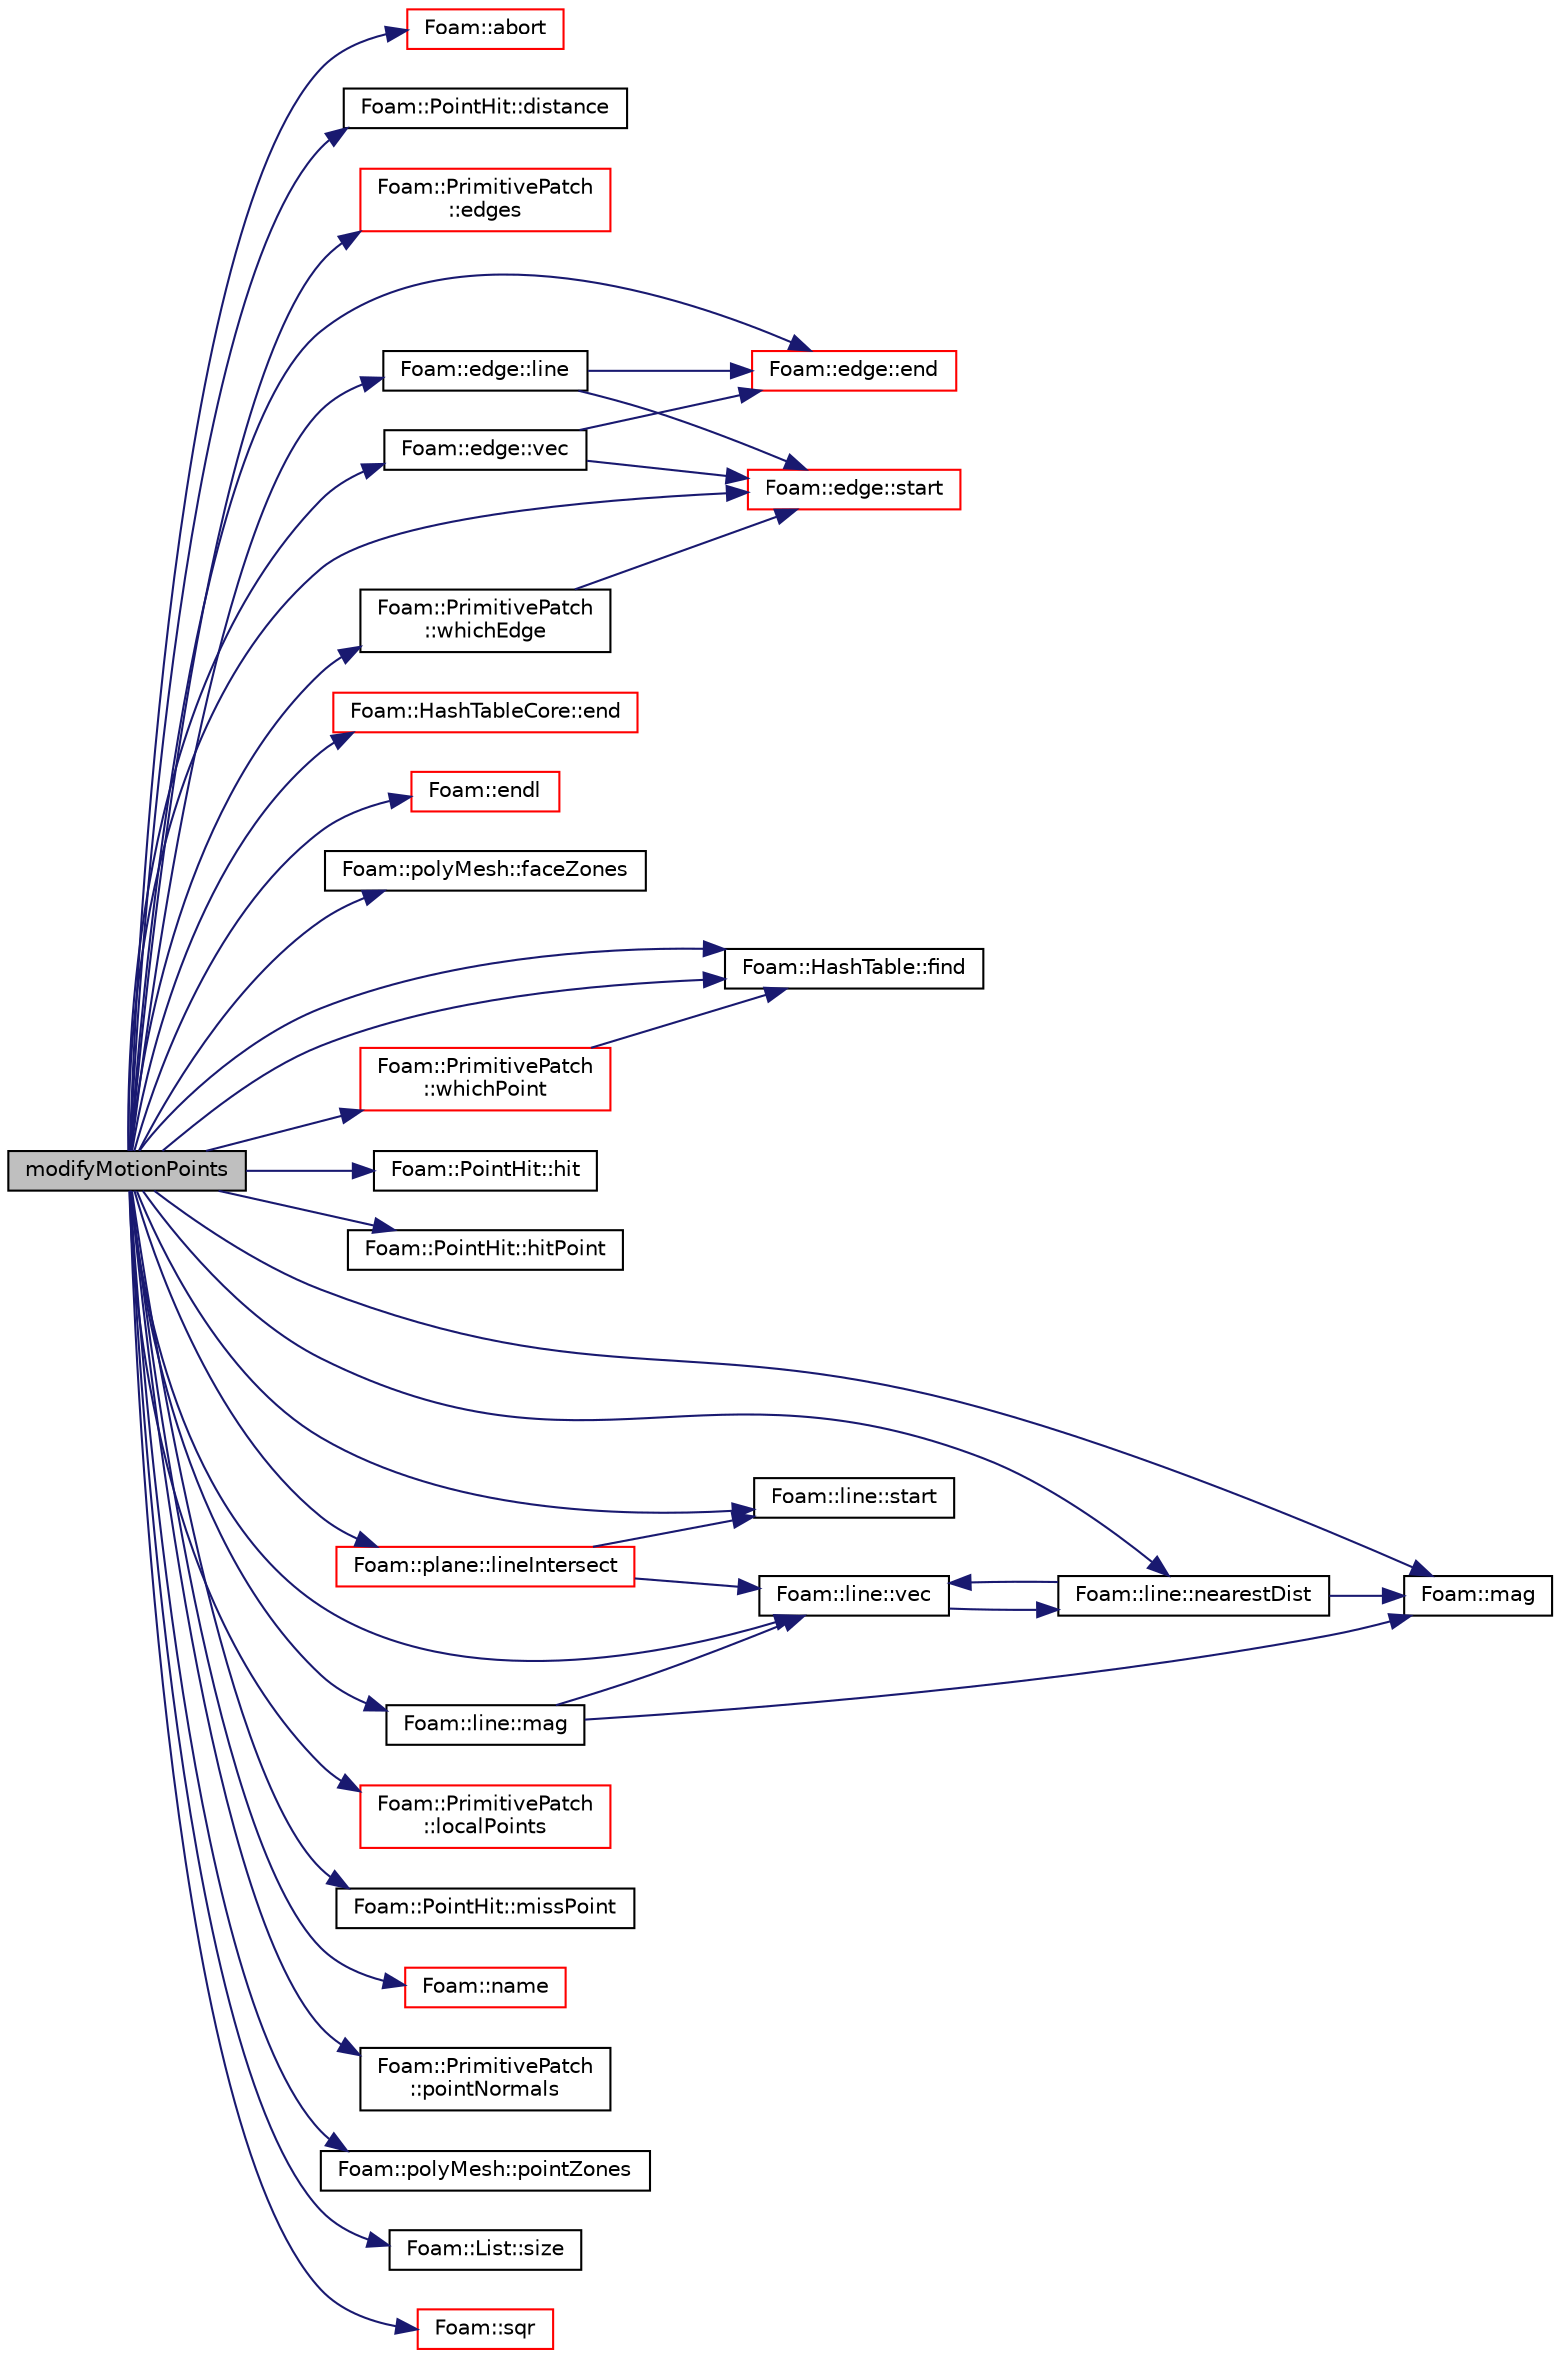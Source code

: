 digraph "modifyMotionPoints"
{
  bgcolor="transparent";
  edge [fontname="Helvetica",fontsize="10",labelfontname="Helvetica",labelfontsize="10"];
  node [fontname="Helvetica",fontsize="10",shape=record];
  rankdir="LR";
  Node1 [label="modifyMotionPoints",height=0.2,width=0.4,color="black", fillcolor="grey75", style="filled", fontcolor="black"];
  Node1 -> Node2 [color="midnightblue",fontsize="10",style="solid",fontname="Helvetica"];
  Node2 [label="Foam::abort",height=0.2,width=0.4,color="red",URL="$a10936.html#a447107a607d03e417307c203fa5fb44b"];
  Node1 -> Node3 [color="midnightblue",fontsize="10",style="solid",fontname="Helvetica"];
  Node3 [label="Foam::PointHit::distance",height=0.2,width=0.4,color="black",URL="$a01927.html#a6fc60097ee4a2ef28aa08c9d11269046",tooltip="Return distance to hit. "];
  Node1 -> Node4 [color="midnightblue",fontsize="10",style="solid",fontname="Helvetica"];
  Node4 [label="Foam::PrimitivePatch\l::edges",height=0.2,width=0.4,color="red",URL="$a02023.html#aae82d34fe433288eb6b1f9dea53675c8",tooltip="Return list of edges, address into LOCAL point list. "];
  Node1 -> Node5 [color="midnightblue",fontsize="10",style="solid",fontname="Helvetica"];
  Node5 [label="Foam::edge::end",height=0.2,width=0.4,color="red",URL="$a00623.html#a8ed0e876210c2c116b5694307a830518",tooltip="Return end vertex label. "];
  Node1 -> Node6 [color="midnightblue",fontsize="10",style="solid",fontname="Helvetica"];
  Node6 [label="Foam::HashTableCore::end",height=0.2,width=0.4,color="red",URL="$a01002.html#a540580a296c0ff351686ceb4f27b6fe6",tooltip="iteratorEnd set to beyond the end of any HashTable "];
  Node1 -> Node7 [color="midnightblue",fontsize="10",style="solid",fontname="Helvetica"];
  Node7 [label="Foam::endl",height=0.2,width=0.4,color="red",URL="$a10936.html#a2db8fe02a0d3909e9351bb4275b23ce4",tooltip="Add newline and flush stream. "];
  Node1 -> Node8 [color="midnightblue",fontsize="10",style="solid",fontname="Helvetica"];
  Node8 [label="Foam::polyMesh::faceZones",height=0.2,width=0.4,color="black",URL="$a01961.html#aa3b2dc268f43cd7ca2d043febae4f0e6",tooltip="Return face zone mesh. "];
  Node1 -> Node9 [color="midnightblue",fontsize="10",style="solid",fontname="Helvetica"];
  Node9 [label="Foam::HashTable::find",height=0.2,width=0.4,color="black",URL="$a01001.html#a76b2c74ebd9f33fa9f76261b027ffc11",tooltip="Find and return an iterator set at the hashedEntry. "];
  Node1 -> Node9 [color="midnightblue",fontsize="10",style="solid",fontname="Helvetica"];
  Node1 -> Node10 [color="midnightblue",fontsize="10",style="solid",fontname="Helvetica"];
  Node10 [label="Foam::PointHit::hit",height=0.2,width=0.4,color="black",URL="$a01927.html#ad963d38a624b8bf8b37c210109dba03c",tooltip="Is there a hit. "];
  Node1 -> Node11 [color="midnightblue",fontsize="10",style="solid",fontname="Helvetica"];
  Node11 [label="Foam::PointHit::hitPoint",height=0.2,width=0.4,color="black",URL="$a01927.html#a0c448cd4b96e9ea9ba38c62c019a8bce",tooltip="Return hit point. "];
  Node1 -> Node12 [color="midnightblue",fontsize="10",style="solid",fontname="Helvetica"];
  Node12 [label="Foam::edge::line",height=0.2,width=0.4,color="black",URL="$a00623.html#aefea0e4a074dd0ba02419922ed063888",tooltip="Return edge line. "];
  Node12 -> Node5 [color="midnightblue",fontsize="10",style="solid",fontname="Helvetica"];
  Node12 -> Node13 [color="midnightblue",fontsize="10",style="solid",fontname="Helvetica"];
  Node13 [label="Foam::edge::start",height=0.2,width=0.4,color="red",URL="$a00623.html#a96b607a9a9baa575783b4af443ef613f",tooltip="Return start vertex label. "];
  Node1 -> Node14 [color="midnightblue",fontsize="10",style="solid",fontname="Helvetica"];
  Node14 [label="Foam::plane::lineIntersect",height=0.2,width=0.4,color="red",URL="$a01901.html#abdb8fa623314b95bcece87e9657447cd",tooltip="Return the cutting point between the plane and. "];
  Node14 -> Node15 [color="midnightblue",fontsize="10",style="solid",fontname="Helvetica"];
  Node15 [label="Foam::line::start",height=0.2,width=0.4,color="black",URL="$a01359.html#a064ea5f1013d2e9482fb85fa25b61501",tooltip="Return first vertex. "];
  Node14 -> Node16 [color="midnightblue",fontsize="10",style="solid",fontname="Helvetica"];
  Node16 [label="Foam::line::vec",height=0.2,width=0.4,color="black",URL="$a01359.html#a56e4dbad5276ec4daa922c1bb77a9072",tooltip="Return start-end vector. "];
  Node16 -> Node17 [color="midnightblue",fontsize="10",style="solid",fontname="Helvetica"];
  Node17 [label="Foam::line::nearestDist",height=0.2,width=0.4,color="black",URL="$a01359.html#a5793126218bf0f619549fc69390a1b51",tooltip="Return nearest distance to line from a given point. "];
  Node17 -> Node18 [color="midnightblue",fontsize="10",style="solid",fontname="Helvetica"];
  Node18 [label="Foam::mag",height=0.2,width=0.4,color="black",URL="$a10936.html#a929da2a3fdcf3dacbbe0487d3a330dae"];
  Node17 -> Node16 [color="midnightblue",fontsize="10",style="solid",fontname="Helvetica"];
  Node1 -> Node19 [color="midnightblue",fontsize="10",style="solid",fontname="Helvetica"];
  Node19 [label="Foam::PrimitivePatch\l::localPoints",height=0.2,width=0.4,color="red",URL="$a02023.html#a180aa335ba66b3224df33de8eb29b3bf",tooltip="Return pointField of points in patch. "];
  Node1 -> Node20 [color="midnightblue",fontsize="10",style="solid",fontname="Helvetica"];
  Node20 [label="Foam::line::mag",height=0.2,width=0.4,color="black",URL="$a01359.html#a3d026c3aee48e61452581e5633617d02",tooltip="Return scalar magnitude. "];
  Node20 -> Node18 [color="midnightblue",fontsize="10",style="solid",fontname="Helvetica"];
  Node20 -> Node16 [color="midnightblue",fontsize="10",style="solid",fontname="Helvetica"];
  Node1 -> Node18 [color="midnightblue",fontsize="10",style="solid",fontname="Helvetica"];
  Node1 -> Node21 [color="midnightblue",fontsize="10",style="solid",fontname="Helvetica"];
  Node21 [label="Foam::PointHit::missPoint",height=0.2,width=0.4,color="black",URL="$a01927.html#afd573313da8eac9d8e6c3064ba18ea8f",tooltip="Return miss point. "];
  Node1 -> Node22 [color="midnightblue",fontsize="10",style="solid",fontname="Helvetica"];
  Node22 [label="Foam::name",height=0.2,width=0.4,color="red",URL="$a10936.html#adcb0df2bd4953cb6bb390272d8263c3a",tooltip="Return a string representation of a complex. "];
  Node1 -> Node17 [color="midnightblue",fontsize="10",style="solid",fontname="Helvetica"];
  Node1 -> Node23 [color="midnightblue",fontsize="10",style="solid",fontname="Helvetica"];
  Node23 [label="Foam::PrimitivePatch\l::pointNormals",height=0.2,width=0.4,color="black",URL="$a02023.html#ac438ec8995eb9f8dfa5e4aefb5c929a0",tooltip="Return point normals for patch. "];
  Node1 -> Node24 [color="midnightblue",fontsize="10",style="solid",fontname="Helvetica"];
  Node24 [label="Foam::polyMesh::pointZones",height=0.2,width=0.4,color="black",URL="$a01961.html#ab7517d5048893d8d419f9b9bd047ce0f",tooltip="Return point zone mesh. "];
  Node1 -> Node25 [color="midnightblue",fontsize="10",style="solid",fontname="Helvetica"];
  Node25 [label="Foam::List::size",height=0.2,width=0.4,color="black",URL="$a01397.html#a8a5f6fa29bd4b500caf186f60245b384",tooltip="Override size to be inconsistent with allocated storage. "];
  Node1 -> Node26 [color="midnightblue",fontsize="10",style="solid",fontname="Helvetica"];
  Node26 [label="Foam::sqr",height=0.2,width=0.4,color="red",URL="$a10936.html#a277dc11c581d53826ab5090b08f3b17b"];
  Node1 -> Node13 [color="midnightblue",fontsize="10",style="solid",fontname="Helvetica"];
  Node1 -> Node15 [color="midnightblue",fontsize="10",style="solid",fontname="Helvetica"];
  Node1 -> Node27 [color="midnightblue",fontsize="10",style="solid",fontname="Helvetica"];
  Node27 [label="Foam::edge::vec",height=0.2,width=0.4,color="black",URL="$a00623.html#a9c85e25fb010469f9d04cd70d9250419",tooltip="Return the vector (end - start) "];
  Node27 -> Node5 [color="midnightblue",fontsize="10",style="solid",fontname="Helvetica"];
  Node27 -> Node13 [color="midnightblue",fontsize="10",style="solid",fontname="Helvetica"];
  Node1 -> Node16 [color="midnightblue",fontsize="10",style="solid",fontname="Helvetica"];
  Node1 -> Node28 [color="midnightblue",fontsize="10",style="solid",fontname="Helvetica"];
  Node28 [label="Foam::PrimitivePatch\l::whichEdge",height=0.2,width=0.4,color="black",URL="$a02023.html#a43c05b6b918486abe0ca3fcd4c074840",tooltip="Given an edge in local point labels, return its. "];
  Node28 -> Node13 [color="midnightblue",fontsize="10",style="solid",fontname="Helvetica"];
  Node1 -> Node29 [color="midnightblue",fontsize="10",style="solid",fontname="Helvetica"];
  Node29 [label="Foam::PrimitivePatch\l::whichPoint",height=0.2,width=0.4,color="red",URL="$a02023.html#a1fc8399ba159a7673478ac93eeb6e226",tooltip="Given a global point index, return the local point index. "];
  Node29 -> Node9 [color="midnightblue",fontsize="10",style="solid",fontname="Helvetica"];
}
